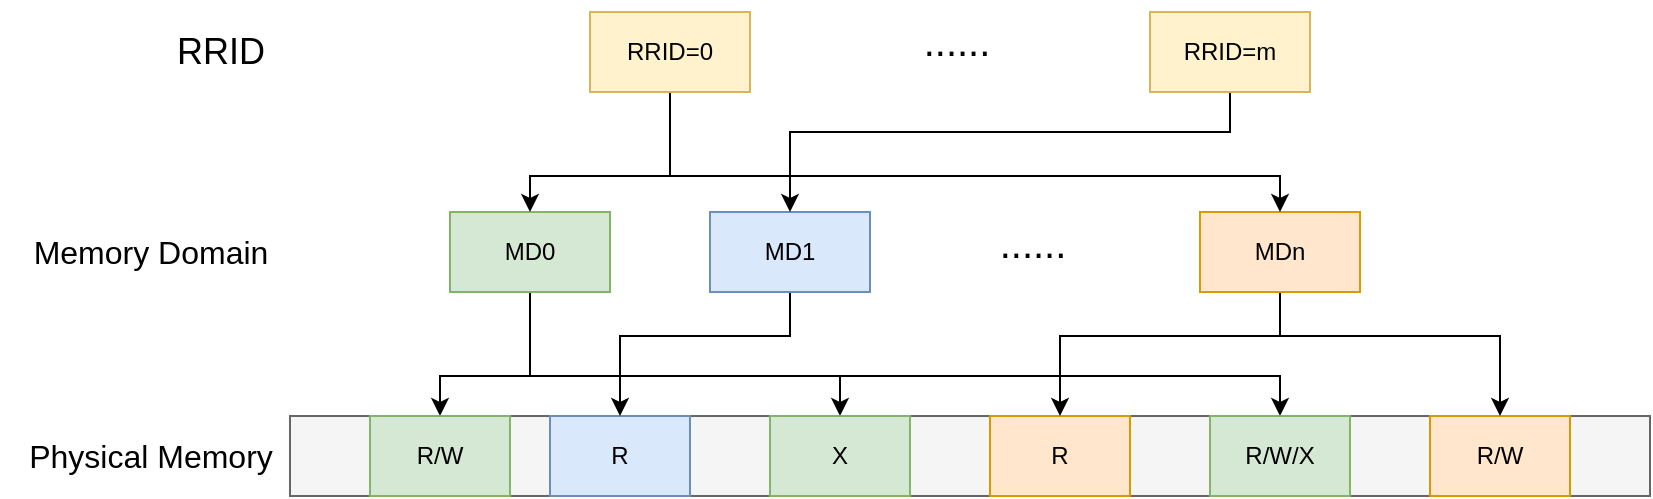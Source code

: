 <mxfile version="26.2.14">
  <diagram name="第 1 页" id="-V-9v0B28fyK_M-3J3HF">
    <mxGraphModel dx="2042" dy="682" grid="1" gridSize="10" guides="1" tooltips="1" connect="1" arrows="1" fold="1" page="1" pageScale="1" pageWidth="827" pageHeight="1169" math="0" shadow="0">
      <root>
        <mxCell id="0" />
        <mxCell id="1" parent="0" />
        <mxCell id="GmOn8fcNfuMTC3SfBIn7-1" value="" style="rounded=0;whiteSpace=wrap;html=1;fillColor=#f5f5f5;fontColor=#333333;strokeColor=#666666;" vertex="1" parent="1">
          <mxGeometry x="80" y="720" width="680" height="40" as="geometry" />
        </mxCell>
        <mxCell id="GmOn8fcNfuMTC3SfBIn7-10" style="edgeStyle=orthogonalEdgeStyle;rounded=0;orthogonalLoop=1;jettySize=auto;html=1;" edge="1" parent="1" source="GmOn8fcNfuMTC3SfBIn7-3" target="GmOn8fcNfuMTC3SfBIn7-4">
          <mxGeometry relative="1" as="geometry">
            <Array as="points">
              <mxPoint x="200" y="700" />
              <mxPoint x="155" y="700" />
            </Array>
          </mxGeometry>
        </mxCell>
        <mxCell id="GmOn8fcNfuMTC3SfBIn7-11" style="edgeStyle=orthogonalEdgeStyle;rounded=0;orthogonalLoop=1;jettySize=auto;html=1;exitX=0.5;exitY=1;exitDx=0;exitDy=0;" edge="1" parent="1" source="GmOn8fcNfuMTC3SfBIn7-3" target="GmOn8fcNfuMTC3SfBIn7-5">
          <mxGeometry relative="1" as="geometry">
            <Array as="points">
              <mxPoint x="200" y="700" />
              <mxPoint x="355" y="700" />
            </Array>
          </mxGeometry>
        </mxCell>
        <mxCell id="GmOn8fcNfuMTC3SfBIn7-12" style="edgeStyle=orthogonalEdgeStyle;rounded=0;orthogonalLoop=1;jettySize=auto;html=1;exitX=0.5;exitY=1;exitDx=0;exitDy=0;" edge="1" parent="1" source="GmOn8fcNfuMTC3SfBIn7-3" target="GmOn8fcNfuMTC3SfBIn7-8">
          <mxGeometry relative="1" as="geometry">
            <Array as="points">
              <mxPoint x="200" y="700" />
              <mxPoint x="575" y="700" />
            </Array>
          </mxGeometry>
        </mxCell>
        <mxCell id="GmOn8fcNfuMTC3SfBIn7-3" value="MD0" style="rounded=0;whiteSpace=wrap;html=1;fillColor=#d5e8d4;strokeColor=#82b366;" vertex="1" parent="1">
          <mxGeometry x="160" y="618" width="80" height="40" as="geometry" />
        </mxCell>
        <mxCell id="GmOn8fcNfuMTC3SfBIn7-4" value="R/W" style="rounded=0;whiteSpace=wrap;html=1;fillColor=#d5e8d4;strokeColor=#82b366;" vertex="1" parent="1">
          <mxGeometry x="120" y="720" width="70" height="40" as="geometry" />
        </mxCell>
        <mxCell id="GmOn8fcNfuMTC3SfBIn7-5" value="X" style="rounded=0;whiteSpace=wrap;html=1;fillColor=#d5e8d4;strokeColor=#82b366;" vertex="1" parent="1">
          <mxGeometry x="320" y="720" width="70" height="40" as="geometry" />
        </mxCell>
        <mxCell id="GmOn8fcNfuMTC3SfBIn7-6" value="R" style="rounded=0;whiteSpace=wrap;html=1;fillColor=#dae8fc;strokeColor=#6c8ebf;" vertex="1" parent="1">
          <mxGeometry x="210" y="720" width="70" height="40" as="geometry" />
        </mxCell>
        <mxCell id="GmOn8fcNfuMTC3SfBIn7-7" value="R" style="rounded=0;whiteSpace=wrap;html=1;fillColor=#ffe6cc;strokeColor=#d79b00;" vertex="1" parent="1">
          <mxGeometry x="430" y="720" width="70" height="40" as="geometry" />
        </mxCell>
        <mxCell id="GmOn8fcNfuMTC3SfBIn7-8" value="R/W/X" style="rounded=0;whiteSpace=wrap;html=1;fillColor=#d5e8d4;strokeColor=#82b366;" vertex="1" parent="1">
          <mxGeometry x="540" y="720" width="70" height="40" as="geometry" />
        </mxCell>
        <mxCell id="GmOn8fcNfuMTC3SfBIn7-9" value="R/W" style="rounded=0;whiteSpace=wrap;html=1;fillColor=#ffe6cc;strokeColor=#d79b00;" vertex="1" parent="1">
          <mxGeometry x="650" y="720" width="70" height="40" as="geometry" />
        </mxCell>
        <mxCell id="GmOn8fcNfuMTC3SfBIn7-14" style="edgeStyle=orthogonalEdgeStyle;rounded=0;orthogonalLoop=1;jettySize=auto;html=1;entryX=0.5;entryY=0;entryDx=0;entryDy=0;exitX=0.5;exitY=1;exitDx=0;exitDy=0;" edge="1" parent="1" source="GmOn8fcNfuMTC3SfBIn7-13" target="GmOn8fcNfuMTC3SfBIn7-6">
          <mxGeometry relative="1" as="geometry">
            <Array as="points">
              <mxPoint x="330" y="680" />
              <mxPoint x="245" y="680" />
            </Array>
          </mxGeometry>
        </mxCell>
        <mxCell id="GmOn8fcNfuMTC3SfBIn7-13" value="MD1" style="rounded=0;whiteSpace=wrap;html=1;fillColor=#dae8fc;strokeColor=#6c8ebf;" vertex="1" parent="1">
          <mxGeometry x="290" y="618" width="80" height="40" as="geometry" />
        </mxCell>
        <mxCell id="GmOn8fcNfuMTC3SfBIn7-16" style="edgeStyle=orthogonalEdgeStyle;rounded=0;orthogonalLoop=1;jettySize=auto;html=1;entryX=0.5;entryY=0;entryDx=0;entryDy=0;exitX=0.5;exitY=1;exitDx=0;exitDy=0;" edge="1" parent="1" source="GmOn8fcNfuMTC3SfBIn7-15" target="GmOn8fcNfuMTC3SfBIn7-7">
          <mxGeometry relative="1" as="geometry">
            <Array as="points">
              <mxPoint x="575" y="680" />
              <mxPoint x="465" y="680" />
            </Array>
          </mxGeometry>
        </mxCell>
        <mxCell id="GmOn8fcNfuMTC3SfBIn7-17" style="edgeStyle=orthogonalEdgeStyle;rounded=0;orthogonalLoop=1;jettySize=auto;html=1;exitX=0.5;exitY=1;exitDx=0;exitDy=0;" edge="1" parent="1" source="GmOn8fcNfuMTC3SfBIn7-15" target="GmOn8fcNfuMTC3SfBIn7-9">
          <mxGeometry relative="1" as="geometry">
            <Array as="points">
              <mxPoint x="575" y="680" />
              <mxPoint x="685" y="680" />
            </Array>
          </mxGeometry>
        </mxCell>
        <mxCell id="GmOn8fcNfuMTC3SfBIn7-15" value="MDn" style="rounded=0;whiteSpace=wrap;html=1;fillColor=#ffe6cc;strokeColor=#d79b00;" vertex="1" parent="1">
          <mxGeometry x="535" y="618" width="80" height="40" as="geometry" />
        </mxCell>
        <mxCell id="GmOn8fcNfuMTC3SfBIn7-18" value="&lt;font style=&quot;font-size: 20px;&quot;&gt;......&lt;/font&gt;" style="text;html=1;align=center;verticalAlign=middle;resizable=0;points=[];autosize=1;strokeColor=none;fillColor=none;" vertex="1" parent="1">
          <mxGeometry x="421" y="613" width="60" height="40" as="geometry" />
        </mxCell>
        <mxCell id="GmOn8fcNfuMTC3SfBIn7-21" style="edgeStyle=orthogonalEdgeStyle;rounded=0;orthogonalLoop=1;jettySize=auto;html=1;entryX=0.5;entryY=0;entryDx=0;entryDy=0;" edge="1" parent="1" source="GmOn8fcNfuMTC3SfBIn7-20" target="GmOn8fcNfuMTC3SfBIn7-3">
          <mxGeometry relative="1" as="geometry">
            <Array as="points">
              <mxPoint x="270" y="600" />
              <mxPoint x="200" y="600" />
            </Array>
          </mxGeometry>
        </mxCell>
        <mxCell id="GmOn8fcNfuMTC3SfBIn7-22" style="edgeStyle=orthogonalEdgeStyle;rounded=0;orthogonalLoop=1;jettySize=auto;html=1;exitX=0.5;exitY=1;exitDx=0;exitDy=0;" edge="1" parent="1" source="GmOn8fcNfuMTC3SfBIn7-20" target="GmOn8fcNfuMTC3SfBIn7-15">
          <mxGeometry relative="1" as="geometry">
            <Array as="points">
              <mxPoint x="270" y="600" />
              <mxPoint x="575" y="600" />
            </Array>
          </mxGeometry>
        </mxCell>
        <mxCell id="GmOn8fcNfuMTC3SfBIn7-20" value="RRID=0" style="rounded=0;whiteSpace=wrap;html=1;fillColor=#fff2cc;strokeColor=#d6b656;" vertex="1" parent="1">
          <mxGeometry x="230" y="518" width="80" height="40" as="geometry" />
        </mxCell>
        <mxCell id="GmOn8fcNfuMTC3SfBIn7-23" value="&lt;font style=&quot;font-size: 20px;&quot;&gt;......&lt;/font&gt;" style="text;html=1;align=center;verticalAlign=middle;resizable=0;points=[];autosize=1;strokeColor=none;fillColor=none;" vertex="1" parent="1">
          <mxGeometry x="383" y="512" width="60" height="40" as="geometry" />
        </mxCell>
        <mxCell id="GmOn8fcNfuMTC3SfBIn7-25" style="edgeStyle=orthogonalEdgeStyle;rounded=0;orthogonalLoop=1;jettySize=auto;html=1;entryX=0.5;entryY=0;entryDx=0;entryDy=0;exitX=0.5;exitY=1;exitDx=0;exitDy=0;" edge="1" parent="1" source="GmOn8fcNfuMTC3SfBIn7-24" target="GmOn8fcNfuMTC3SfBIn7-13">
          <mxGeometry relative="1" as="geometry">
            <Array as="points">
              <mxPoint x="550" y="578" />
              <mxPoint x="330" y="578" />
            </Array>
          </mxGeometry>
        </mxCell>
        <mxCell id="GmOn8fcNfuMTC3SfBIn7-24" value="RRID=m" style="rounded=0;whiteSpace=wrap;html=1;fillColor=#fff2cc;strokeColor=#d6b656;" vertex="1" parent="1">
          <mxGeometry x="510" y="518" width="80" height="40" as="geometry" />
        </mxCell>
        <mxCell id="GmOn8fcNfuMTC3SfBIn7-26" value="&lt;font style=&quot;font-size: 18px;&quot;&gt;RRID&lt;/font&gt;" style="text;html=1;align=center;verticalAlign=middle;resizable=0;points=[];autosize=1;strokeColor=none;fillColor=none;" vertex="1" parent="1">
          <mxGeometry x="10" y="518" width="70" height="40" as="geometry" />
        </mxCell>
        <mxCell id="GmOn8fcNfuMTC3SfBIn7-27" value="&lt;font style=&quot;font-size: 16px;&quot;&gt;Memory Domain&lt;/font&gt;" style="text;html=1;align=center;verticalAlign=middle;resizable=0;points=[];autosize=1;strokeColor=none;fillColor=none;" vertex="1" parent="1">
          <mxGeometry x="-60" y="623" width="140" height="30" as="geometry" />
        </mxCell>
        <mxCell id="GmOn8fcNfuMTC3SfBIn7-28" value="&lt;font style=&quot;font-size: 16px;&quot;&gt;Physical Memory&lt;/font&gt;" style="text;html=1;align=center;verticalAlign=middle;resizable=0;points=[];autosize=1;strokeColor=none;fillColor=none;" vertex="1" parent="1">
          <mxGeometry x="-65" y="725" width="150" height="30" as="geometry" />
        </mxCell>
      </root>
    </mxGraphModel>
  </diagram>
</mxfile>
